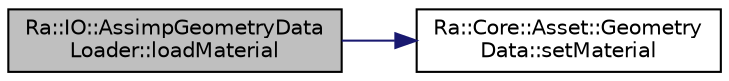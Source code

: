 digraph "Ra::IO::AssimpGeometryDataLoader::loadMaterial"
{
 // INTERACTIVE_SVG=YES
 // LATEX_PDF_SIZE
  edge [fontname="Helvetica",fontsize="10",labelfontname="Helvetica",labelfontsize="10"];
  node [fontname="Helvetica",fontsize="10",shape=record];
  rankdir="LR";
  Node1 [label="Ra::IO::AssimpGeometryData\lLoader::loadMaterial",height=0.2,width=0.4,color="black", fillcolor="grey75", style="filled", fontcolor="black",tooltip="Fill data with the Material data from material."];
  Node1 -> Node2 [color="midnightblue",fontsize="10",style="solid",fontname="Helvetica"];
  Node2 [label="Ra::Core::Asset::Geometry\lData::setMaterial",height=0.2,width=0.4,color="black", fillcolor="white", style="filled",URL="$classRa_1_1Core_1_1Asset_1_1GeometryData.html#a4df3ae33c97163e9f31cc2f59e9a8374",tooltip="Set the MaterialData for the object."];
}
